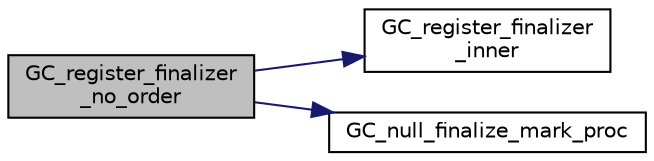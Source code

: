 digraph "GC_register_finalizer_no_order"
{
  edge [fontname="Helvetica",fontsize="10",labelfontname="Helvetica",labelfontsize="10"];
  node [fontname="Helvetica",fontsize="10",shape=record];
  rankdir="LR";
  Node3185 [label="GC_register_finalizer\l_no_order",height=0.2,width=0.4,color="black", fillcolor="grey75", style="filled", fontcolor="black"];
  Node3185 -> Node3186 [color="midnightblue",fontsize="10",style="solid",fontname="Helvetica"];
  Node3186 [label="GC_register_finalizer\l_inner",height=0.2,width=0.4,color="black", fillcolor="white", style="filled",URL="$d3/d1e/finalize_8c.html#ab55c7b28e0047a802bf670c3240af122"];
  Node3185 -> Node3187 [color="midnightblue",fontsize="10",style="solid",fontname="Helvetica"];
  Node3187 [label="GC_null_finalize_mark_proc",height=0.2,width=0.4,color="black", fillcolor="white", style="filled",URL="$d3/d1e/finalize_8c.html#a90505fe48f92a701dd7f411a3492f221"];
}
